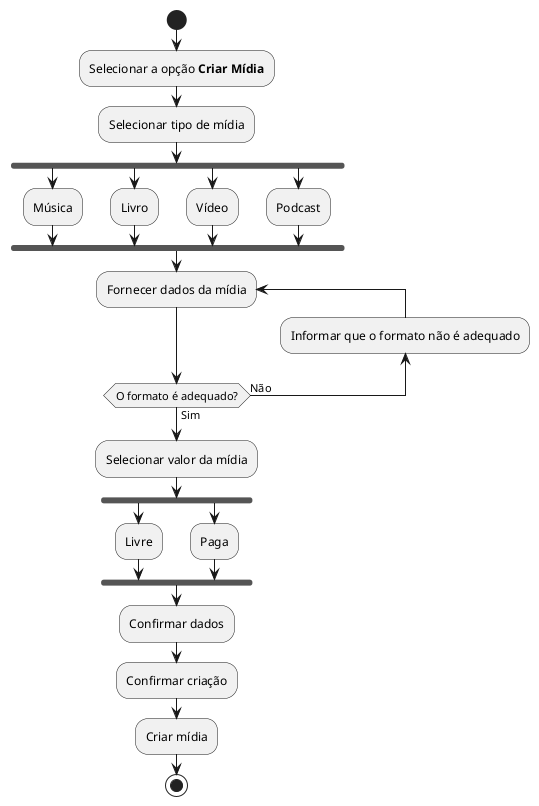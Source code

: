 @startuml criar-midia

start
:Selecionar a opção **Criar Mídia**;
:Selecionar tipo de mídia;
fork
    :Música;
fork again
    :Livro;
fork again
    :Vídeo;
fork again
    :Podcast;
end fork
repeat :Fornecer dados da mídia;
backward :Informar que o formato não é adequado;
repeat while (O formato é adequado?) is (Não) not (Sim)
:Selecionar valor da mídia;
fork
    :Livre;
fork again
    :Paga;
end fork
:Confirmar dados;
:Confirmar criação;
:Criar mídia;
stop

@enduml
